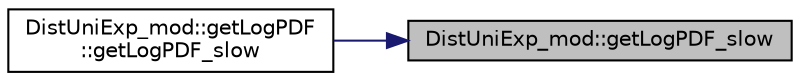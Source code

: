 digraph "DistUniExp_mod::getLogPDF_slow"
{
 // LATEX_PDF_SIZE
  edge [fontname="Helvetica",fontsize="10",labelfontname="Helvetica",labelfontsize="10"];
  node [fontname="Helvetica",fontsize="10",shape=record];
  rankdir="RL";
  Node1 [label="DistUniExp_mod::getLogPDF_slow",height=0.2,width=0.4,color="black", fillcolor="grey75", style="filled", fontcolor="black",tooltip="Return the natural logarithm of probability density function (PDF) of an exponential distribution the..."];
  Node1 -> Node2 [dir="back",color="midnightblue",fontsize="10",style="solid",fontname="Helvetica"];
  Node2 [label="DistUniExp_mod::getLogPDF\l::getLogPDF_slow",height=0.2,width=0.4,color="black", fillcolor="white", style="filled",URL="$interfaceDistUniExp__mod_1_1getLogPDF.html#ad8f42f6587738dbe1ff5dc73c4543743",tooltip="Return the natural logarithm of probability density function (PDF) of an exponential distribution the..."];
}
